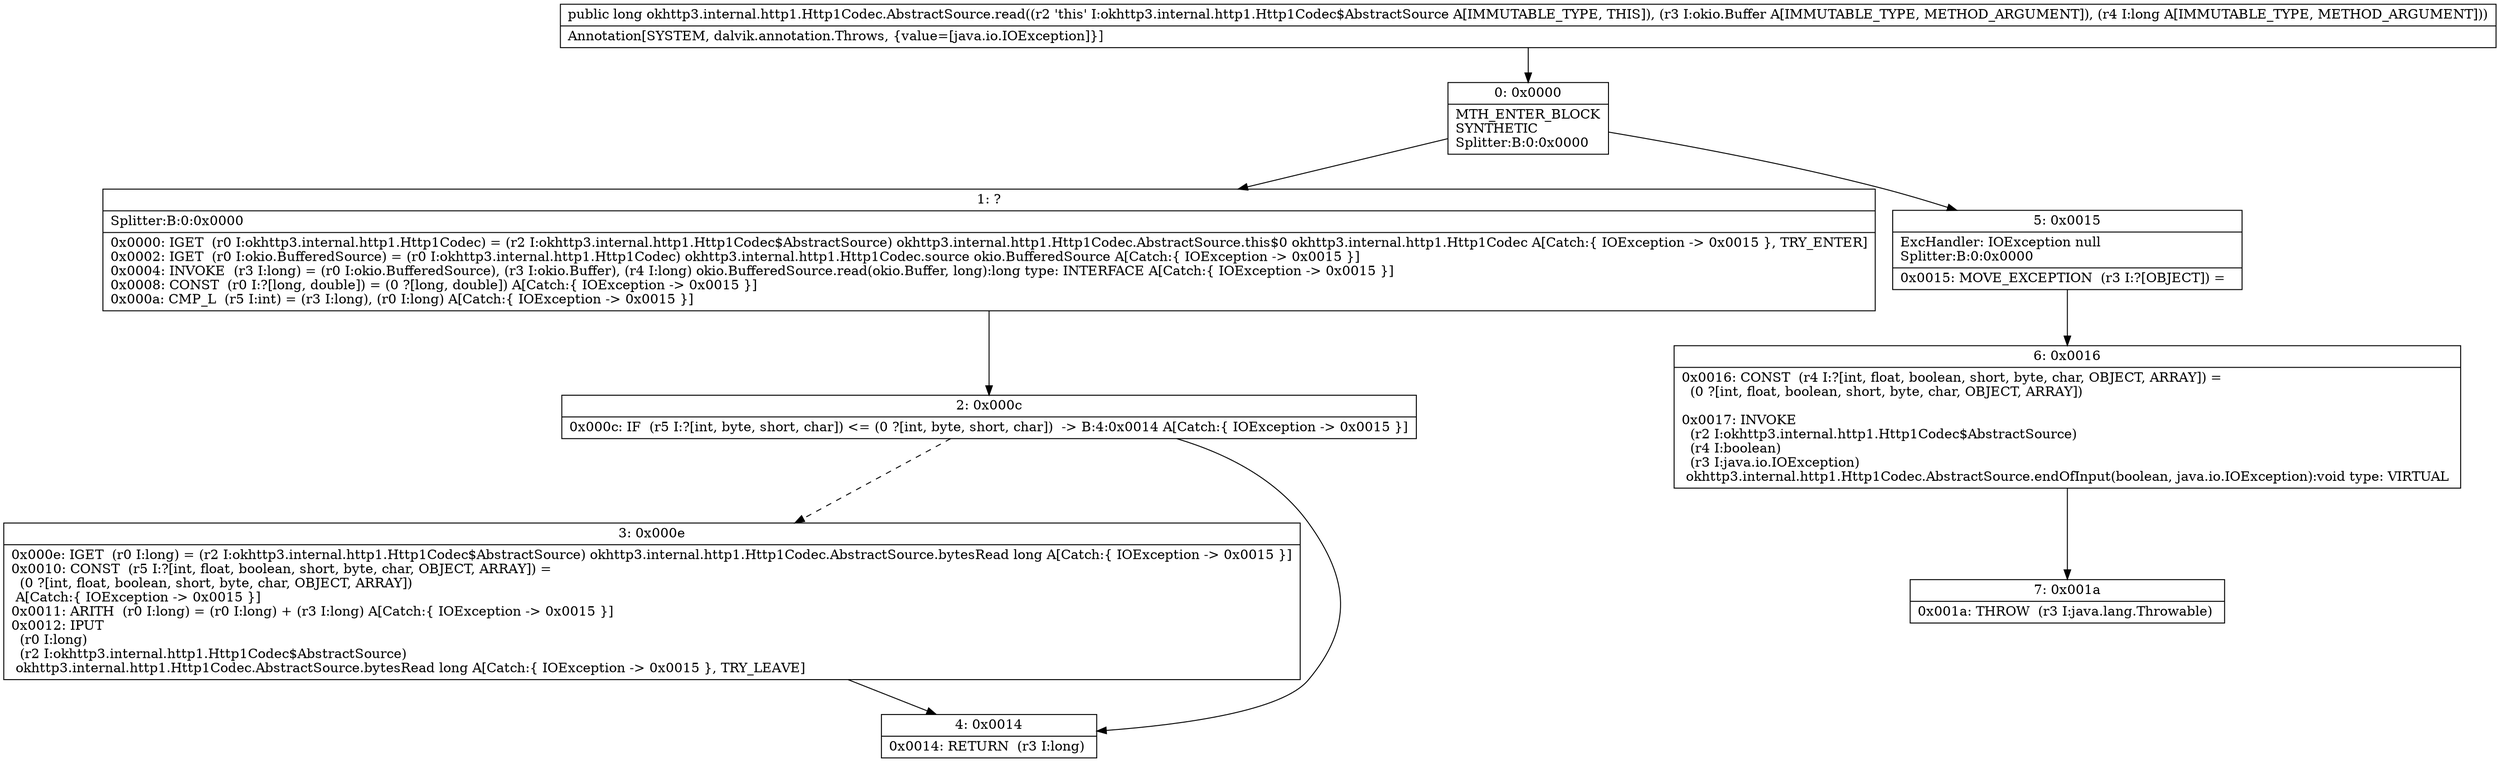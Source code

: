 digraph "CFG forokhttp3.internal.http1.Http1Codec.AbstractSource.read(Lokio\/Buffer;J)J" {
Node_0 [shape=record,label="{0\:\ 0x0000|MTH_ENTER_BLOCK\lSYNTHETIC\lSplitter:B:0:0x0000\l}"];
Node_1 [shape=record,label="{1\:\ ?|Splitter:B:0:0x0000\l|0x0000: IGET  (r0 I:okhttp3.internal.http1.Http1Codec) = (r2 I:okhttp3.internal.http1.Http1Codec$AbstractSource) okhttp3.internal.http1.Http1Codec.AbstractSource.this$0 okhttp3.internal.http1.Http1Codec A[Catch:\{ IOException \-\> 0x0015 \}, TRY_ENTER]\l0x0002: IGET  (r0 I:okio.BufferedSource) = (r0 I:okhttp3.internal.http1.Http1Codec) okhttp3.internal.http1.Http1Codec.source okio.BufferedSource A[Catch:\{ IOException \-\> 0x0015 \}]\l0x0004: INVOKE  (r3 I:long) = (r0 I:okio.BufferedSource), (r3 I:okio.Buffer), (r4 I:long) okio.BufferedSource.read(okio.Buffer, long):long type: INTERFACE A[Catch:\{ IOException \-\> 0x0015 \}]\l0x0008: CONST  (r0 I:?[long, double]) = (0 ?[long, double]) A[Catch:\{ IOException \-\> 0x0015 \}]\l0x000a: CMP_L  (r5 I:int) = (r3 I:long), (r0 I:long) A[Catch:\{ IOException \-\> 0x0015 \}]\l}"];
Node_2 [shape=record,label="{2\:\ 0x000c|0x000c: IF  (r5 I:?[int, byte, short, char]) \<= (0 ?[int, byte, short, char])  \-\> B:4:0x0014 A[Catch:\{ IOException \-\> 0x0015 \}]\l}"];
Node_3 [shape=record,label="{3\:\ 0x000e|0x000e: IGET  (r0 I:long) = (r2 I:okhttp3.internal.http1.Http1Codec$AbstractSource) okhttp3.internal.http1.Http1Codec.AbstractSource.bytesRead long A[Catch:\{ IOException \-\> 0x0015 \}]\l0x0010: CONST  (r5 I:?[int, float, boolean, short, byte, char, OBJECT, ARRAY]) = \l  (0 ?[int, float, boolean, short, byte, char, OBJECT, ARRAY])\l A[Catch:\{ IOException \-\> 0x0015 \}]\l0x0011: ARITH  (r0 I:long) = (r0 I:long) + (r3 I:long) A[Catch:\{ IOException \-\> 0x0015 \}]\l0x0012: IPUT  \l  (r0 I:long)\l  (r2 I:okhttp3.internal.http1.Http1Codec$AbstractSource)\l okhttp3.internal.http1.Http1Codec.AbstractSource.bytesRead long A[Catch:\{ IOException \-\> 0x0015 \}, TRY_LEAVE]\l}"];
Node_4 [shape=record,label="{4\:\ 0x0014|0x0014: RETURN  (r3 I:long) \l}"];
Node_5 [shape=record,label="{5\:\ 0x0015|ExcHandler: IOException null\lSplitter:B:0:0x0000\l|0x0015: MOVE_EXCEPTION  (r3 I:?[OBJECT]) =  \l}"];
Node_6 [shape=record,label="{6\:\ 0x0016|0x0016: CONST  (r4 I:?[int, float, boolean, short, byte, char, OBJECT, ARRAY]) = \l  (0 ?[int, float, boolean, short, byte, char, OBJECT, ARRAY])\l \l0x0017: INVOKE  \l  (r2 I:okhttp3.internal.http1.Http1Codec$AbstractSource)\l  (r4 I:boolean)\l  (r3 I:java.io.IOException)\l okhttp3.internal.http1.Http1Codec.AbstractSource.endOfInput(boolean, java.io.IOException):void type: VIRTUAL \l}"];
Node_7 [shape=record,label="{7\:\ 0x001a|0x001a: THROW  (r3 I:java.lang.Throwable) \l}"];
MethodNode[shape=record,label="{public long okhttp3.internal.http1.Http1Codec.AbstractSource.read((r2 'this' I:okhttp3.internal.http1.Http1Codec$AbstractSource A[IMMUTABLE_TYPE, THIS]), (r3 I:okio.Buffer A[IMMUTABLE_TYPE, METHOD_ARGUMENT]), (r4 I:long A[IMMUTABLE_TYPE, METHOD_ARGUMENT]))  | Annotation[SYSTEM, dalvik.annotation.Throws, \{value=[java.io.IOException]\}]\l}"];
MethodNode -> Node_0;
Node_0 -> Node_1;
Node_0 -> Node_5;
Node_1 -> Node_2;
Node_2 -> Node_3[style=dashed];
Node_2 -> Node_4;
Node_3 -> Node_4;
Node_5 -> Node_6;
Node_6 -> Node_7;
}

